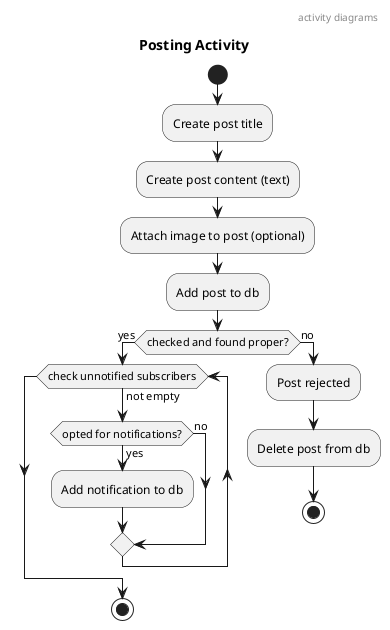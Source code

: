 @startuml
header activity diagrams
title Posting Activity

start
:Create post title;
:Create post content (text);
:Attach image to post (optional);
:Add post to db;

if (checked and found proper?) then (yes)
    while (check unnotified subscribers) is (not empty)
        if (opted for notifications?) then (yes)
            :Add notification to db;
        else (no)
        endif
    endwhile
    stop
else (no)
    :Post rejected;
    :Delete post from db;
    stop
endif

@enduml
